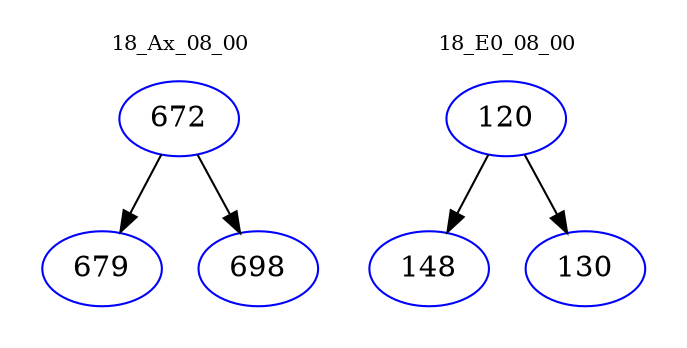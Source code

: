 digraph{
subgraph cluster_0 {
color = white
label = "18_Ax_08_00";
fontsize=10;
T0_672 [label="672", color="blue"]
T0_672 -> T0_679 [color="black"]
T0_679 [label="679", color="blue"]
T0_672 -> T0_698 [color="black"]
T0_698 [label="698", color="blue"]
}
subgraph cluster_1 {
color = white
label = "18_E0_08_00";
fontsize=10;
T1_120 [label="120", color="blue"]
T1_120 -> T1_148 [color="black"]
T1_148 [label="148", color="blue"]
T1_120 -> T1_130 [color="black"]
T1_130 [label="130", color="blue"]
}
}

